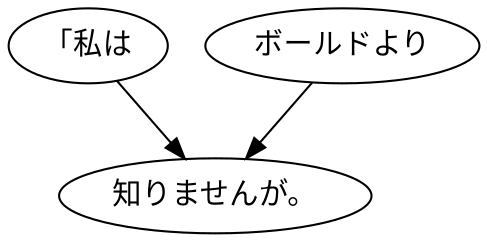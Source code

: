 digraph graph3030 {
	node0 [label="「私は"];
	node1 [label="ボールドより"];
	node2 [label="知りませんが。"];
	node0 -> node2;
	node1 -> node2;
}
